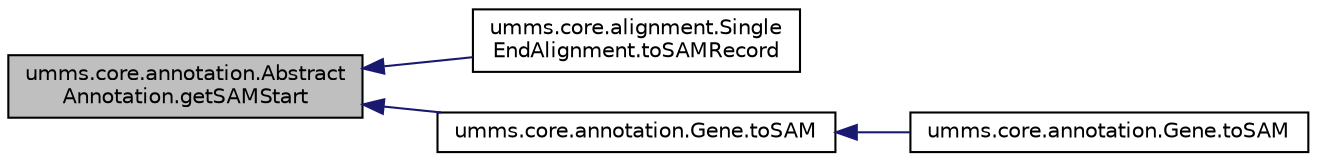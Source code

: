 digraph "umms.core.annotation.AbstractAnnotation.getSAMStart"
{
  edge [fontname="Helvetica",fontsize="10",labelfontname="Helvetica",labelfontsize="10"];
  node [fontname="Helvetica",fontsize="10",shape=record];
  rankdir="LR";
  Node1 [label="umms.core.annotation.Abstract\lAnnotation.getSAMStart",height=0.2,width=0.4,color="black", fillcolor="grey75", style="filled" fontcolor="black"];
  Node1 -> Node2 [dir="back",color="midnightblue",fontsize="10",style="solid"];
  Node2 [label="umms.core.alignment.Single\lEndAlignment.toSAMRecord",height=0.2,width=0.4,color="black", fillcolor="white", style="filled",URL="$classumms_1_1core_1_1alignment_1_1_single_end_alignment.html#a8900401c84dd9a5afc250e8e841c40ff"];
  Node1 -> Node3 [dir="back",color="midnightblue",fontsize="10",style="solid"];
  Node3 [label="umms.core.annotation.Gene.toSAM",height=0.2,width=0.4,color="black", fillcolor="white", style="filled",URL="$classumms_1_1core_1_1annotation_1_1_gene.html#a7111a9fa6fe68ef711f3ffaee4950f82"];
  Node3 -> Node4 [dir="back",color="midnightblue",fontsize="10",style="solid"];
  Node4 [label="umms.core.annotation.Gene.toSAM",height=0.2,width=0.4,color="black", fillcolor="white", style="filled",URL="$classumms_1_1core_1_1annotation_1_1_gene.html#ae429e2d677bfc7f60d896846fddc6268"];
}
